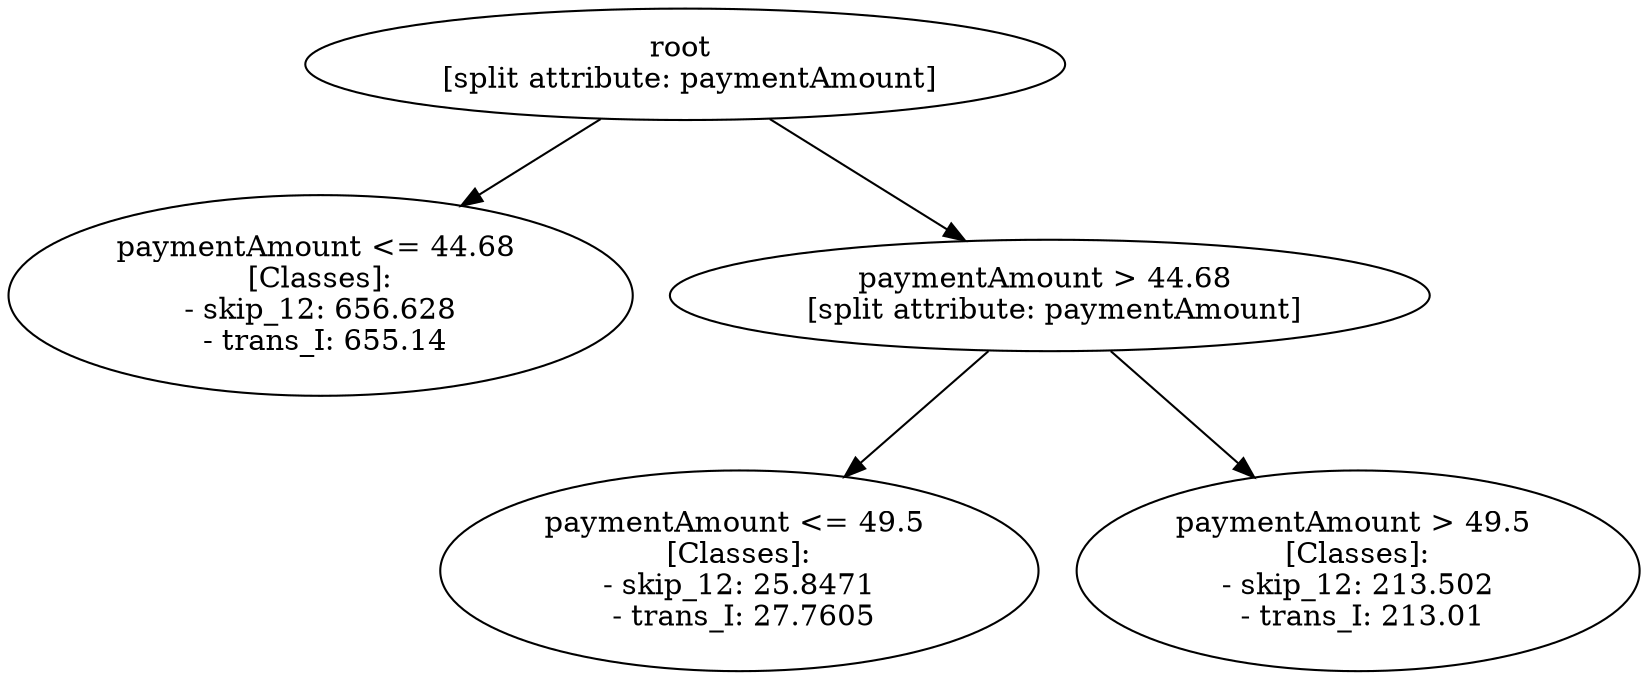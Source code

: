 // Road_Traffic_Fine_Management_Process-p_19-6
digraph "Road_Traffic_Fine_Management_Process-p_19-6" {
	"2f4b9acf-a149-4e72-b359-34521368b495" [label="root 
 [split attribute: paymentAmount]"]
	"32b1c2f7-cc2d-4084-bc16-62f432faa1eb" [label="paymentAmount <= 44.68 
 [Classes]: 
 - skip_12: 656.628 
 - trans_I: 655.14"]
	"2f4b9acf-a149-4e72-b359-34521368b495" -> "32b1c2f7-cc2d-4084-bc16-62f432faa1eb"
	"89488ff8-f3fd-47e7-99dc-9d27bc099d58" [label="paymentAmount > 44.68 
 [split attribute: paymentAmount]"]
	"2f4b9acf-a149-4e72-b359-34521368b495" -> "89488ff8-f3fd-47e7-99dc-9d27bc099d58"
	"34cf5181-0b29-43b8-917c-4b39a8ee9fa1" [label="paymentAmount <= 49.5 
 [Classes]: 
 - skip_12: 25.8471 
 - trans_I: 27.7605"]
	"89488ff8-f3fd-47e7-99dc-9d27bc099d58" -> "34cf5181-0b29-43b8-917c-4b39a8ee9fa1"
	"884ed2ee-cbfe-4bcf-8d62-7e93a7af76e1" [label="paymentAmount > 49.5 
 [Classes]: 
 - skip_12: 213.502 
 - trans_I: 213.01"]
	"89488ff8-f3fd-47e7-99dc-9d27bc099d58" -> "884ed2ee-cbfe-4bcf-8d62-7e93a7af76e1"
}
